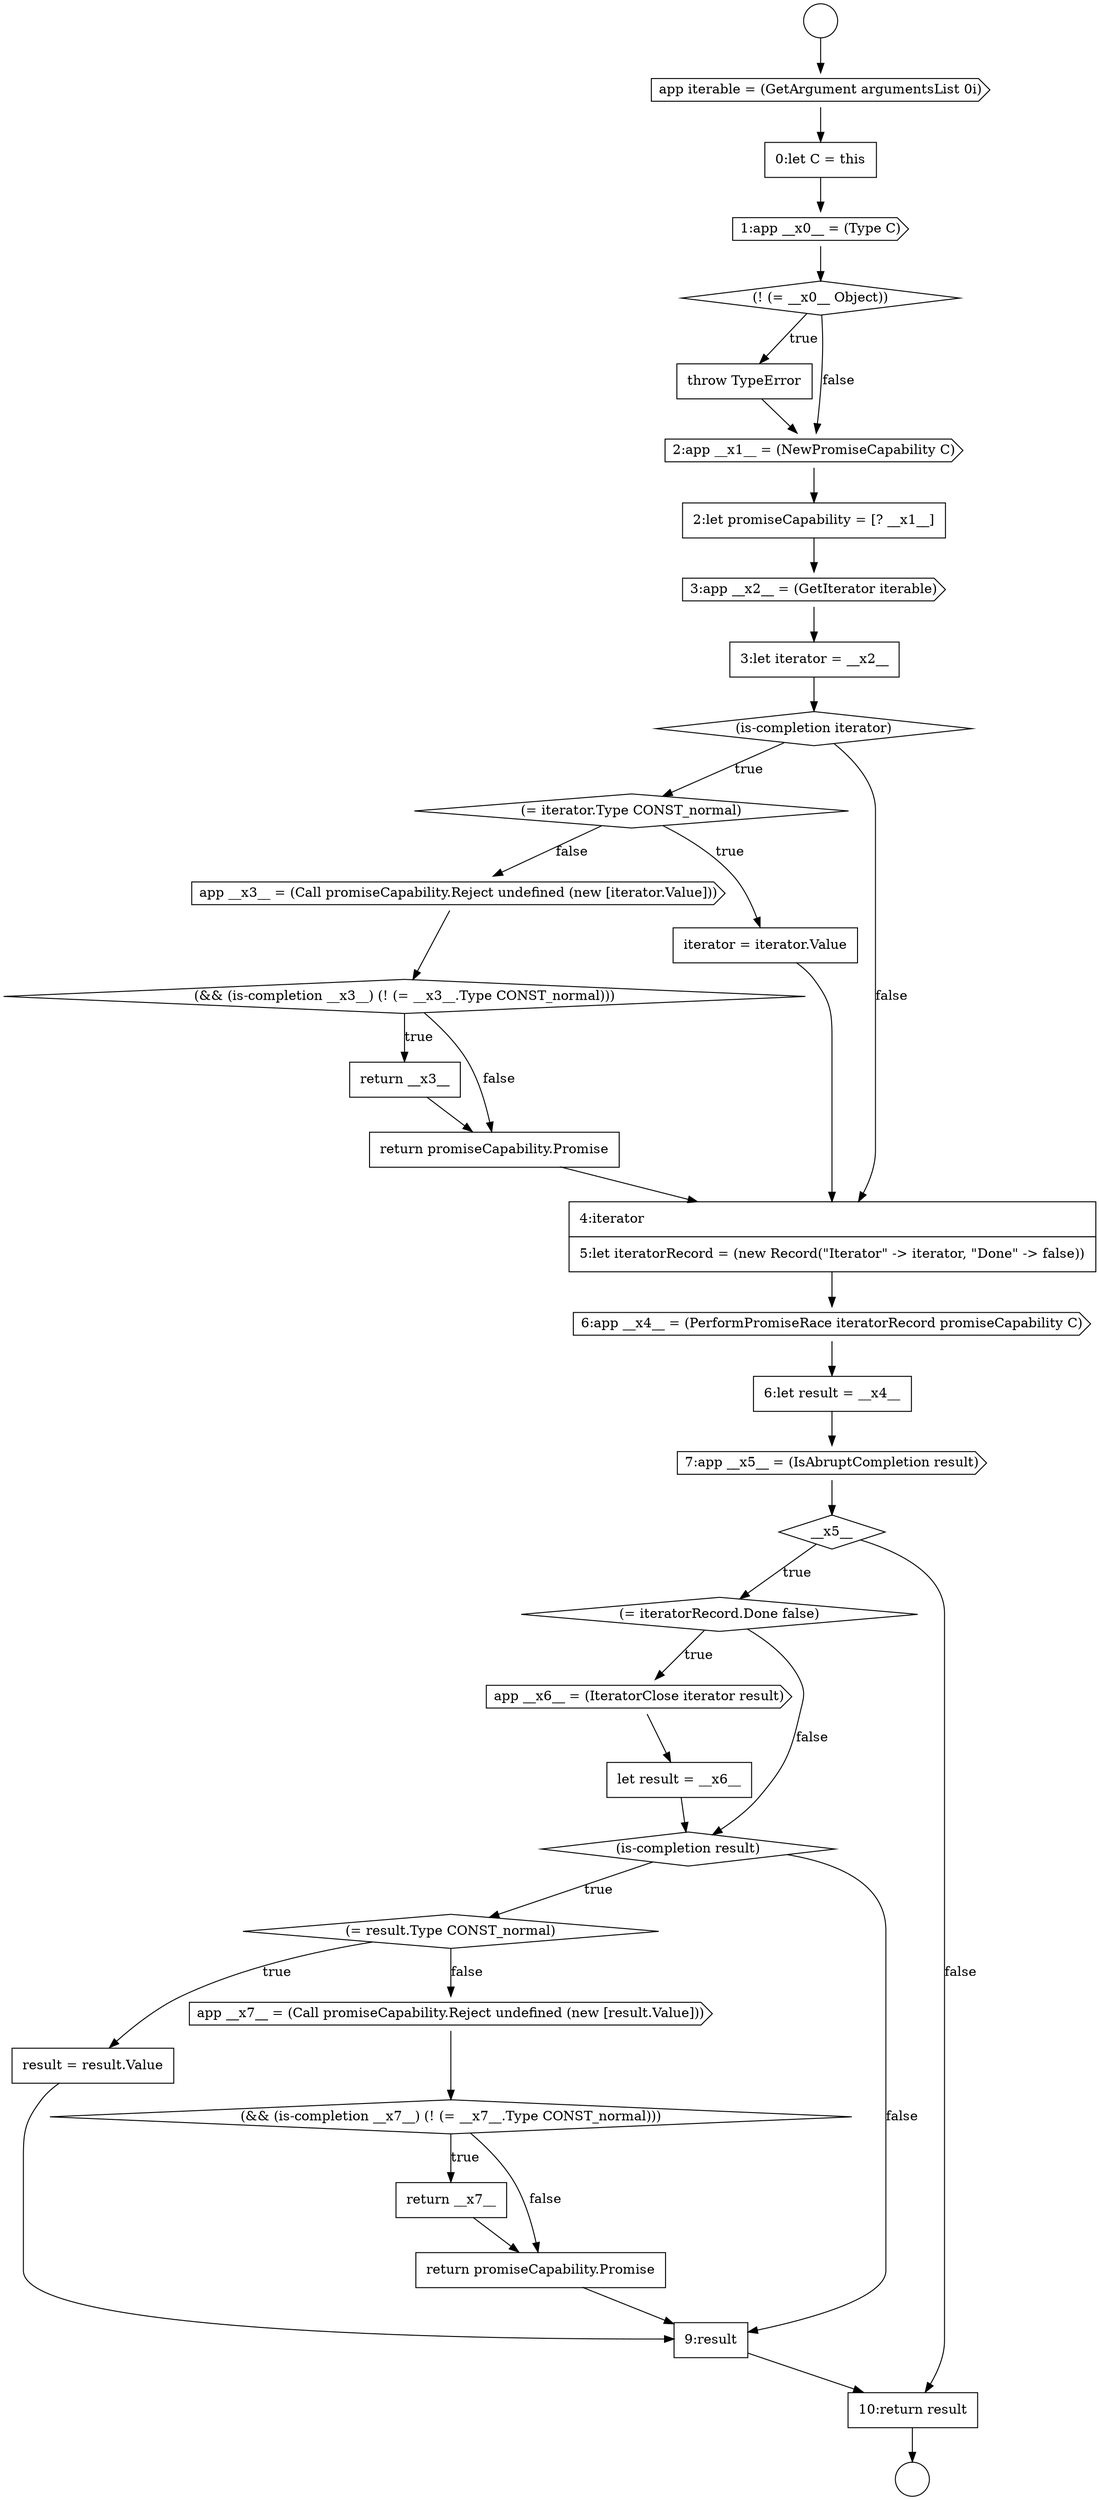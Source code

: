 digraph {
  node15767 [shape=none, margin=0, label=<<font color="black">
    <table border="0" cellborder="1" cellspacing="0" cellpadding="10">
      <tr><td align="left">0:let C = this</td></tr>
    </table>
  </font>> color="black" fillcolor="white" style=filled]
  node15791 [shape=diamond, label=<<font color="black">(= result.Type CONST_normal)</font>> color="black" fillcolor="white" style=filled]
  node15776 [shape=diamond, label=<<font color="black">(= iterator.Type CONST_normal)</font>> color="black" fillcolor="white" style=filled]
  node15787 [shape=diamond, label=<<font color="black">(= iteratorRecord.Done false)</font>> color="black" fillcolor="white" style=filled]
  node15792 [shape=none, margin=0, label=<<font color="black">
    <table border="0" cellborder="1" cellspacing="0" cellpadding="10">
      <tr><td align="left">result = result.Value</td></tr>
    </table>
  </font>> color="black" fillcolor="white" style=filled]
  node15788 [shape=cds, label=<<font color="black">app __x6__ = (IteratorClose iterator result)</font>> color="black" fillcolor="white" style=filled]
  node15783 [shape=cds, label=<<font color="black">6:app __x4__ = (PerformPromiseRace iteratorRecord promiseCapability C)</font>> color="black" fillcolor="white" style=filled]
  node15782 [shape=none, margin=0, label=<<font color="black">
    <table border="0" cellborder="1" cellspacing="0" cellpadding="10">
      <tr><td align="left">4:iterator</td></tr>
      <tr><td align="left">5:let iteratorRecord = (new Record(&quot;Iterator&quot; -&gt; iterator, &quot;Done&quot; -&gt; false))</td></tr>
    </table>
  </font>> color="black" fillcolor="white" style=filled]
  node15797 [shape=none, margin=0, label=<<font color="black">
    <table border="0" cellborder="1" cellspacing="0" cellpadding="10">
      <tr><td align="left">9:result</td></tr>
    </table>
  </font>> color="black" fillcolor="white" style=filled]
  node15785 [shape=cds, label=<<font color="black">7:app __x5__ = (IsAbruptCompletion result)</font>> color="black" fillcolor="white" style=filled]
  node15790 [shape=diamond, label=<<font color="black">(is-completion result)</font>> color="black" fillcolor="white" style=filled]
  node15786 [shape=diamond, label=<<font color="black">__x5__</font>> color="black" fillcolor="white" style=filled]
  node15780 [shape=none, margin=0, label=<<font color="black">
    <table border="0" cellborder="1" cellspacing="0" cellpadding="10">
      <tr><td align="left">return __x3__</td></tr>
    </table>
  </font>> color="black" fillcolor="white" style=filled]
  node15770 [shape=none, margin=0, label=<<font color="black">
    <table border="0" cellborder="1" cellspacing="0" cellpadding="10">
      <tr><td align="left">throw TypeError</td></tr>
    </table>
  </font>> color="black" fillcolor="white" style=filled]
  node15795 [shape=none, margin=0, label=<<font color="black">
    <table border="0" cellborder="1" cellspacing="0" cellpadding="10">
      <tr><td align="left">return __x7__</td></tr>
    </table>
  </font>> color="black" fillcolor="white" style=filled]
  node15784 [shape=none, margin=0, label=<<font color="black">
    <table border="0" cellborder="1" cellspacing="0" cellpadding="10">
      <tr><td align="left">6:let result = __x4__</td></tr>
    </table>
  </font>> color="black" fillcolor="white" style=filled]
  node15774 [shape=none, margin=0, label=<<font color="black">
    <table border="0" cellborder="1" cellspacing="0" cellpadding="10">
      <tr><td align="left">3:let iterator = __x2__</td></tr>
    </table>
  </font>> color="black" fillcolor="white" style=filled]
  node15779 [shape=diamond, label=<<font color="black">(&amp;&amp; (is-completion __x3__) (! (= __x3__.Type CONST_normal)))</font>> color="black" fillcolor="white" style=filled]
  node15766 [shape=cds, label=<<font color="black">app iterable = (GetArgument argumentsList 0i)</font>> color="black" fillcolor="white" style=filled]
  node15794 [shape=diamond, label=<<font color="black">(&amp;&amp; (is-completion __x7__) (! (= __x7__.Type CONST_normal)))</font>> color="black" fillcolor="white" style=filled]
  node15771 [shape=cds, label=<<font color="black">2:app __x1__ = (NewPromiseCapability C)</font>> color="black" fillcolor="white" style=filled]
  node15798 [shape=none, margin=0, label=<<font color="black">
    <table border="0" cellborder="1" cellspacing="0" cellpadding="10">
      <tr><td align="left">10:return result</td></tr>
    </table>
  </font>> color="black" fillcolor="white" style=filled]
  node15793 [shape=cds, label=<<font color="black">app __x7__ = (Call promiseCapability.Reject undefined (new [result.Value]))</font>> color="black" fillcolor="white" style=filled]
  node15765 [shape=circle label=" " color="black" fillcolor="white" style=filled]
  node15789 [shape=none, margin=0, label=<<font color="black">
    <table border="0" cellborder="1" cellspacing="0" cellpadding="10">
      <tr><td align="left">let result = __x6__</td></tr>
    </table>
  </font>> color="black" fillcolor="white" style=filled]
  node15772 [shape=none, margin=0, label=<<font color="black">
    <table border="0" cellborder="1" cellspacing="0" cellpadding="10">
      <tr><td align="left">2:let promiseCapability = [? __x1__]</td></tr>
    </table>
  </font>> color="black" fillcolor="white" style=filled]
  node15778 [shape=cds, label=<<font color="black">app __x3__ = (Call promiseCapability.Reject undefined (new [iterator.Value]))</font>> color="black" fillcolor="white" style=filled]
  node15768 [shape=cds, label=<<font color="black">1:app __x0__ = (Type C)</font>> color="black" fillcolor="white" style=filled]
  node15796 [shape=none, margin=0, label=<<font color="black">
    <table border="0" cellborder="1" cellspacing="0" cellpadding="10">
      <tr><td align="left">return promiseCapability.Promise</td></tr>
    </table>
  </font>> color="black" fillcolor="white" style=filled]
  node15777 [shape=none, margin=0, label=<<font color="black">
    <table border="0" cellborder="1" cellspacing="0" cellpadding="10">
      <tr><td align="left">iterator = iterator.Value</td></tr>
    </table>
  </font>> color="black" fillcolor="white" style=filled]
  node15775 [shape=diamond, label=<<font color="black">(is-completion iterator)</font>> color="black" fillcolor="white" style=filled]
  node15781 [shape=none, margin=0, label=<<font color="black">
    <table border="0" cellborder="1" cellspacing="0" cellpadding="10">
      <tr><td align="left">return promiseCapability.Promise</td></tr>
    </table>
  </font>> color="black" fillcolor="white" style=filled]
  node15773 [shape=cds, label=<<font color="black">3:app __x2__ = (GetIterator iterable)</font>> color="black" fillcolor="white" style=filled]
  node15764 [shape=circle label=" " color="black" fillcolor="white" style=filled]
  node15769 [shape=diamond, label=<<font color="black">(! (= __x0__ Object))</font>> color="black" fillcolor="white" style=filled]
  node15794 -> node15795 [label=<<font color="black">true</font>> color="black"]
  node15794 -> node15796 [label=<<font color="black">false</font>> color="black"]
  node15788 -> node15789 [ color="black"]
  node15778 -> node15779 [ color="black"]
  node15783 -> node15784 [ color="black"]
  node15772 -> node15773 [ color="black"]
  node15770 -> node15771 [ color="black"]
  node15792 -> node15797 [ color="black"]
  node15768 -> node15769 [ color="black"]
  node15774 -> node15775 [ color="black"]
  node15786 -> node15787 [label=<<font color="black">true</font>> color="black"]
  node15786 -> node15798 [label=<<font color="black">false</font>> color="black"]
  node15771 -> node15772 [ color="black"]
  node15779 -> node15780 [label=<<font color="black">true</font>> color="black"]
  node15779 -> node15781 [label=<<font color="black">false</font>> color="black"]
  node15764 -> node15766 [ color="black"]
  node15776 -> node15777 [label=<<font color="black">true</font>> color="black"]
  node15776 -> node15778 [label=<<font color="black">false</font>> color="black"]
  node15795 -> node15796 [ color="black"]
  node15784 -> node15785 [ color="black"]
  node15789 -> node15790 [ color="black"]
  node15787 -> node15788 [label=<<font color="black">true</font>> color="black"]
  node15787 -> node15790 [label=<<font color="black">false</font>> color="black"]
  node15767 -> node15768 [ color="black"]
  node15781 -> node15782 [ color="black"]
  node15777 -> node15782 [ color="black"]
  node15773 -> node15774 [ color="black"]
  node15780 -> node15781 [ color="black"]
  node15769 -> node15770 [label=<<font color="black">true</font>> color="black"]
  node15769 -> node15771 [label=<<font color="black">false</font>> color="black"]
  node15775 -> node15776 [label=<<font color="black">true</font>> color="black"]
  node15775 -> node15782 [label=<<font color="black">false</font>> color="black"]
  node15782 -> node15783 [ color="black"]
  node15793 -> node15794 [ color="black"]
  node15766 -> node15767 [ color="black"]
  node15791 -> node15792 [label=<<font color="black">true</font>> color="black"]
  node15791 -> node15793 [label=<<font color="black">false</font>> color="black"]
  node15790 -> node15791 [label=<<font color="black">true</font>> color="black"]
  node15790 -> node15797 [label=<<font color="black">false</font>> color="black"]
  node15796 -> node15797 [ color="black"]
  node15798 -> node15765 [ color="black"]
  node15785 -> node15786 [ color="black"]
  node15797 -> node15798 [ color="black"]
}
